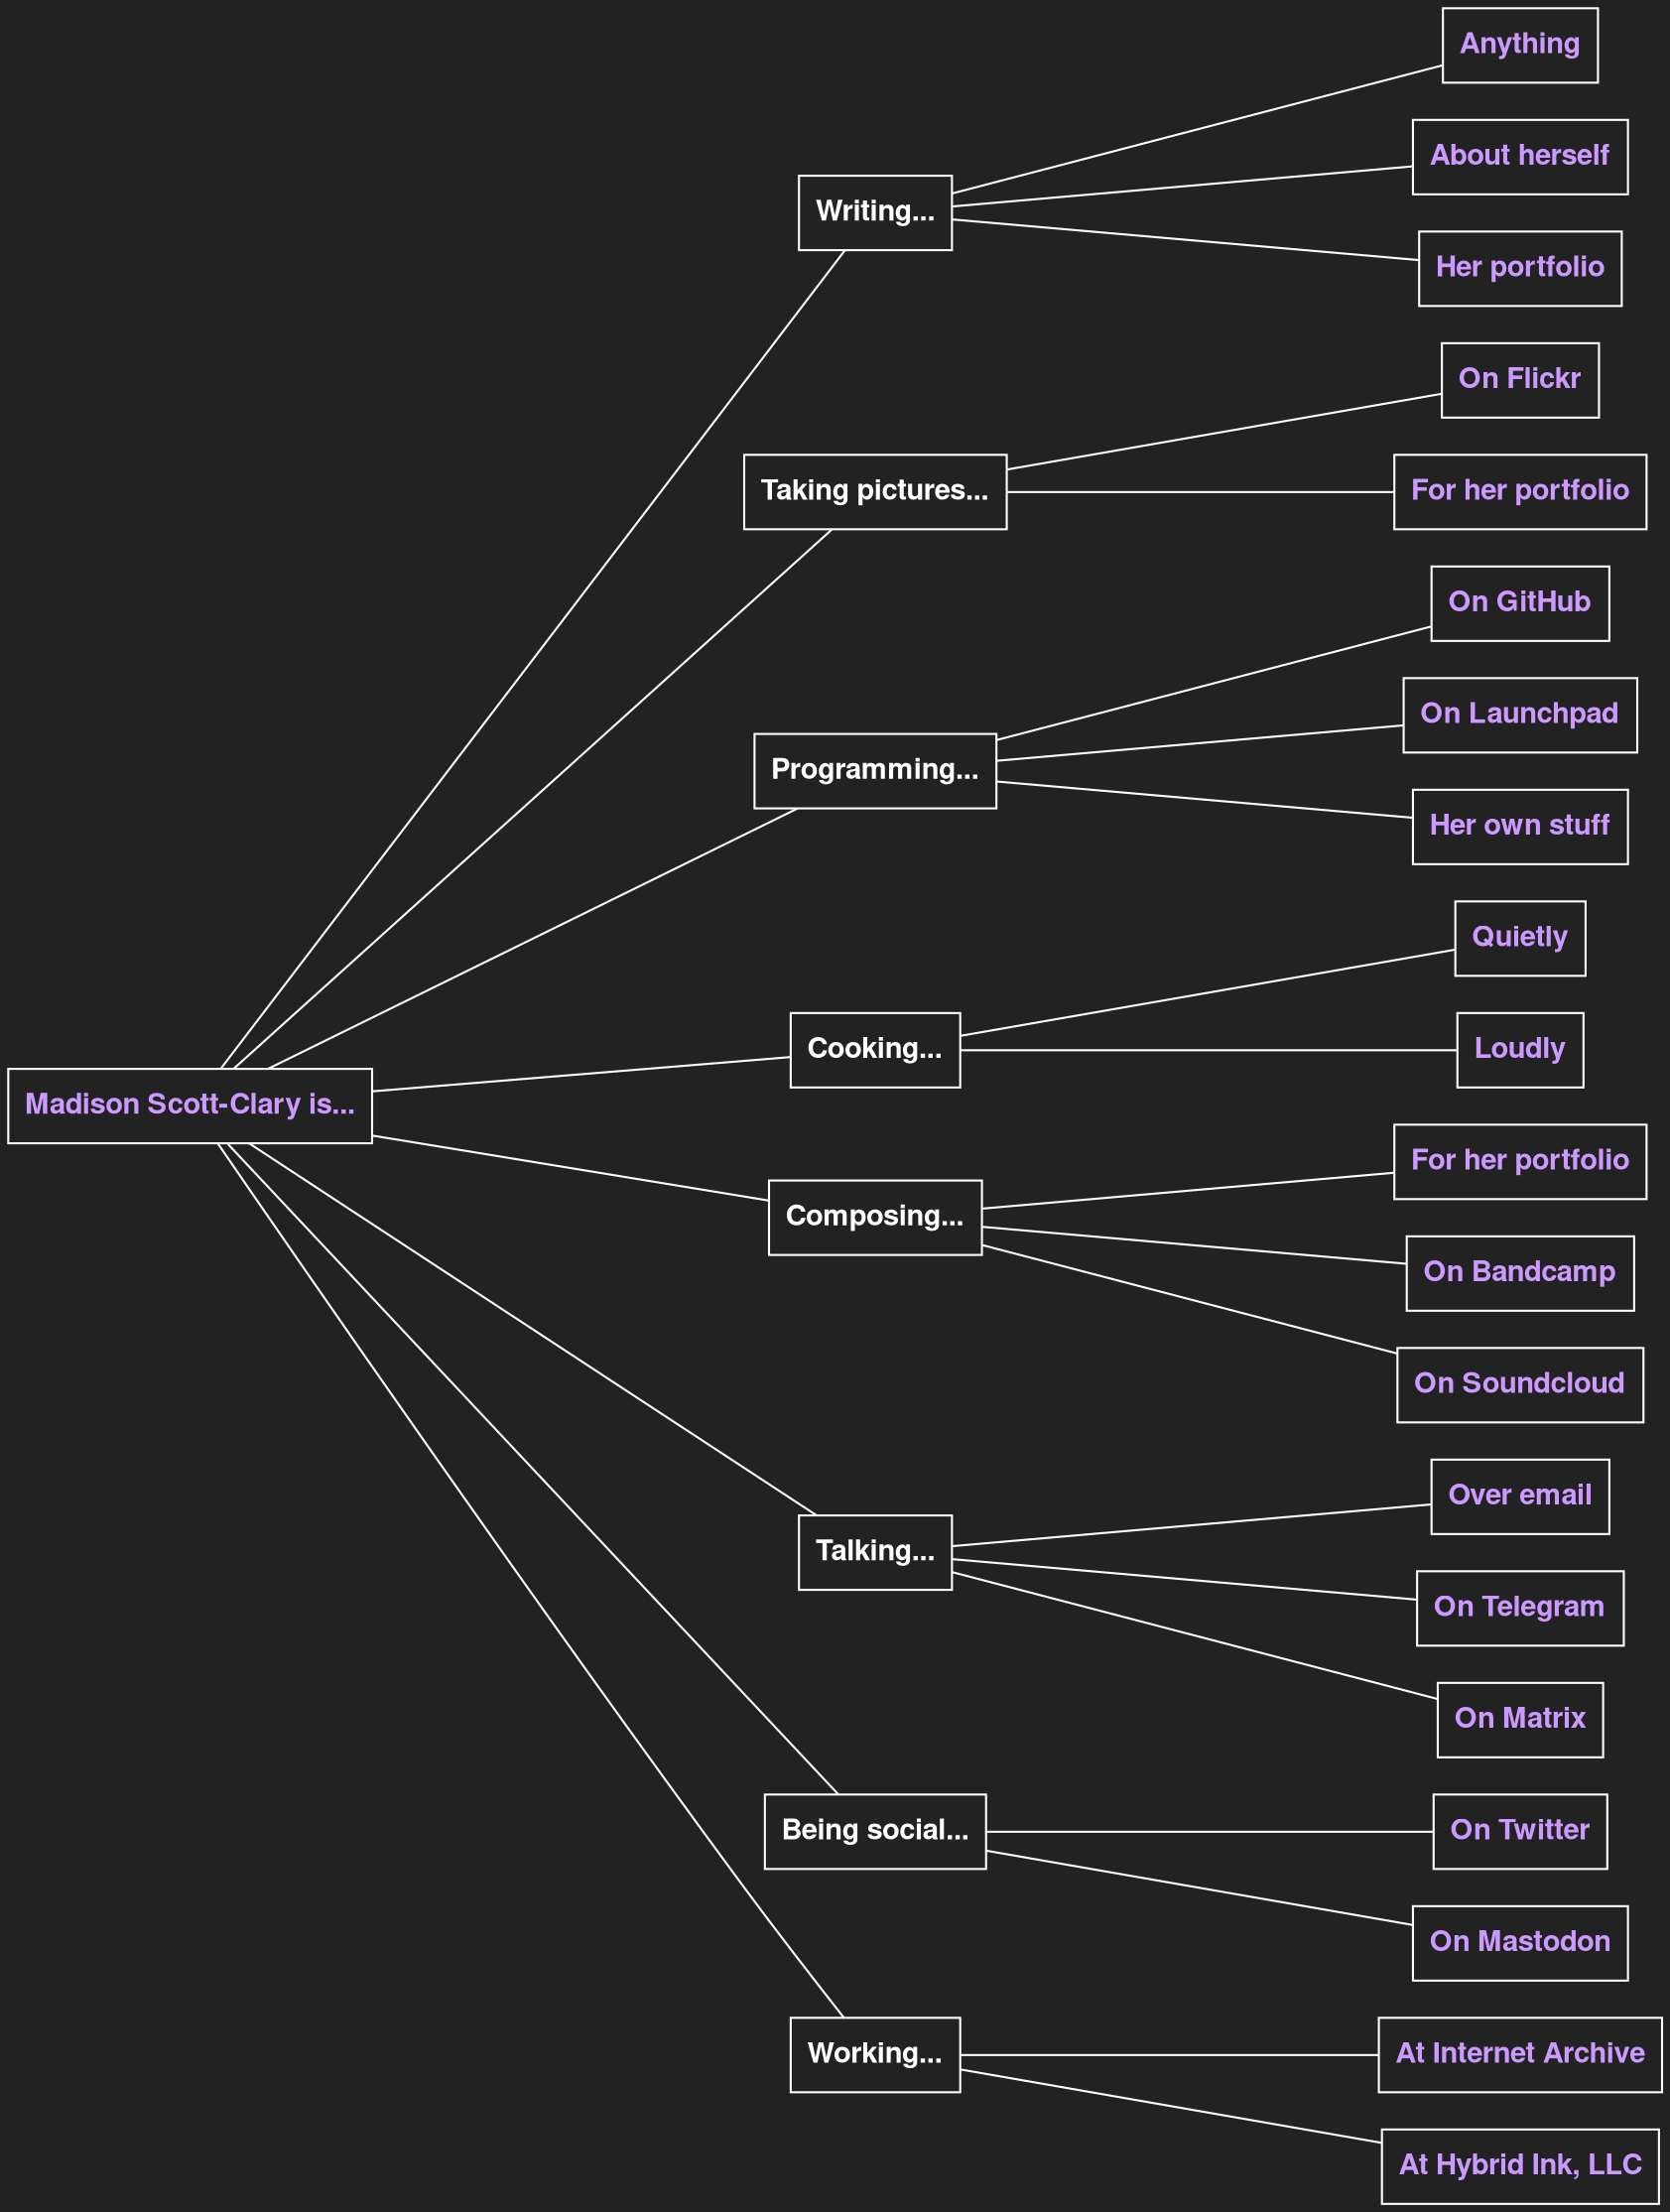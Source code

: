graph is {
    node[shape="box",style="filled",fillcolor="#222222",fontcolor="#ffffff",color="#ffffff",fontname="Helvetica bold"]
    edge[color="#ffffff"]
    graph[bgcolor="#222222",label="",margin="0",rankdir="LR",ranksep=2.5]

    copula [label="Madison Scott-Clary is...",fontcolor="#cc99ff",href="https://drab-makyo.com"]

    writing [label="Writing..."]
    writing_anything [label="Anything",fontcolor="#cc99ff",href="https://writing.drab-makyo.com"]
    writing_ally [label="About herself",fontcolor="#cc99ff",href="https://ally.id"]
    writing_portfolio [label="Her portfolio",fontcolor="#cc99ff",href="https://makyo.ink"]
    copula -- writing
    writing -- writing_anything
    writing -- writing_ally
    writing -- writing_portfolio

    photography [label="Taking pictures..."]
    photography_flickr [label="On Flickr",fontcolor="#cc99ff",href="https://flickr.com/photos/ranna"]
    photography_portfolio [label="For her portfolio",fontcolor="#cc99ff",href="https://makyo.photography"]
    copula -- photography
    photography -- photography_portfolio
    photography -- photography_flickr

    programming [label="Programming..."]
    programming_github [label="On GitHub",fontcolor="#cc99ff",href="https://github.com/makyo"]
    programming_launchpad [label="On Launchpad",fontcolor="#cc99ff",href="https://launchpad.net/~makyo"]
    programming_personal [label="Her own stuff",fontcolor="#cc99ff",href="https://makyo.dev"]
    copula -- programming
    programming -- programming_github
    programming -- programming_launchpad
    programming -- programming_personal

    cooking [label="Cooking..."]
    cooking_quietly [label="Quietly",fontcolor="#cc99ff",href="https://makyo.cooking"]
    cooking_loudly [label="Loudly",fontcolor="#cc99ff",href="https://mealtime.with.maddypa.ws"]
    copula -- cooking
    cooking -- cooking_quietly
    cooking -- cooking_loudly

    composing [label="Composing..."]
    composing_portfolio [label="For her portfolio",fontcolor="#cc99ff",href="https://sounds.drab-makyo.com"]
    composing_bandcamp [label="On Bandcamp",fontcolor="#cc99ff",href="https://drab-makyo.bandcamp.com"]
    composing_soundcloud [label="On Soundcloud",fontcolor="#cc99ff",href="https://soundcloud.com/drabmakyo"]
    copula -- composing
    composing -- composing_portfolio
    composing -- composing_bandcamp
    composing -- composing_soundcloud

    talking [label="Talking..."]
    talking_email [label="Over email",fontcolor="#cc99ff",href="mailto:makyo@drab-makyo.com"]
    talking_telegram [label="On Telegram",fontcolor="#cc99ff",href="https://t.me/DrabMakyo"]
    talking_matrix [label="On Matrix",fontcolor="#cc99ff",href="https://matrix.to/#/@makyo:drab-makyo.com"]
    copula -- talking
    talking -- talking_email
    talking -- talking_telegram
    talking -- talking_matrix

    social [label="Being social..."]
    social_twitter [label="On Twitter",fontcolor="#cc99ff",href="https://twitter.com/drab_makyo"]
    social_mastodon [label="On Mastodon",fontcolor="#cc99ff",href="https://snouts.online/@makyo"]
    copula -- social
    social -- social_twitter
    social -- social_mastodon

    working [label="Working..."]
    working_current [label="At Internet Archive",fontcolor="#cc99ff",href="https://archive.org"]
    working_hybrid [label="At Hybrid Ink, LLC",fontcolor="#cc99ff",href="https://hybrid.ink"]
    copula -- working
    working -- working_current
    working -- working_hybrid
}
